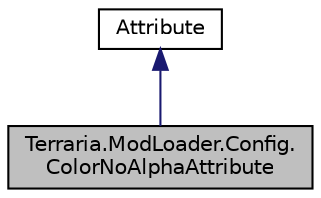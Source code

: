digraph "Terraria.ModLoader.Config.ColorNoAlphaAttribute"
{
 // LATEX_PDF_SIZE
  edge [fontname="Helvetica",fontsize="10",labelfontname="Helvetica",labelfontsize="10"];
  node [fontname="Helvetica",fontsize="10",shape=record];
  Node1 [label="Terraria.ModLoader.Config.\lColorNoAlphaAttribute",height=0.2,width=0.4,color="black", fillcolor="grey75", style="filled", fontcolor="black",tooltip="Add this attribute to a Color item and Alpha will not be presented in the UI and will remain as 255 u..."];
  Node2 -> Node1 [dir="back",color="midnightblue",fontsize="10",style="solid",fontname="Helvetica"];
  Node2 [label="Attribute",height=0.2,width=0.4,color="black", fillcolor="white", style="filled",URL="$class_attribute.html",tooltip=" "];
}
